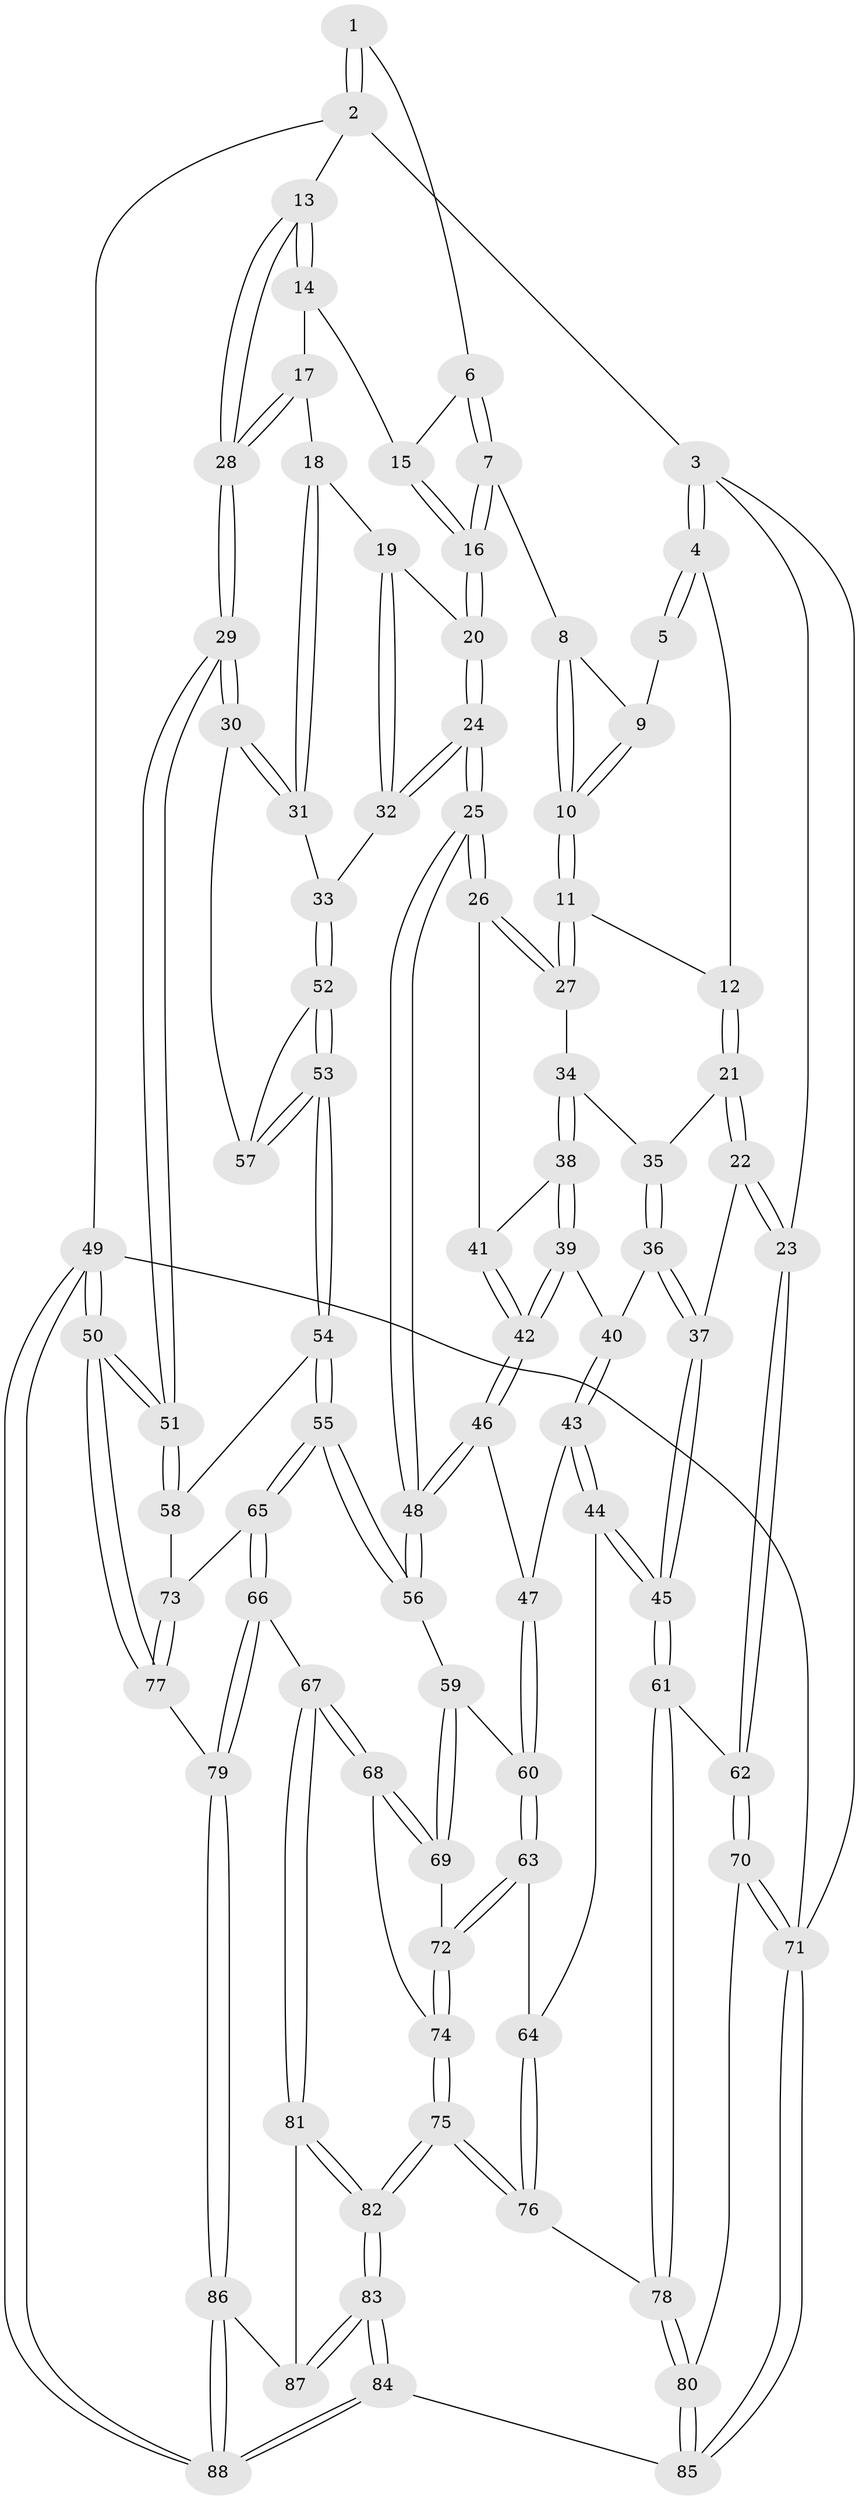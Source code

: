 // coarse degree distribution, {4: 0.07936507936507936, 3: 0.7619047619047619, 2: 0.07936507936507936, 5: 0.06349206349206349, 6: 0.015873015873015872}
// Generated by graph-tools (version 1.1) at 2025/54/03/04/25 22:54:33]
// undirected, 88 vertices, 217 edges
graph export_dot {
  node [color=gray90,style=filled];
  1 [pos="+0.6942514171360944+0"];
  2 [pos="+1+0"];
  3 [pos="+0+0"];
  4 [pos="+0+0"];
  5 [pos="+0.430027791237629+0"];
  6 [pos="+0.67255917880798+0"];
  7 [pos="+0.5963428294868469+0.13739670073583765"];
  8 [pos="+0.5767303259757135+0.13156994059421653"];
  9 [pos="+0.43801124440990236+0"];
  10 [pos="+0.4333936001808258+0.1437390412964336"];
  11 [pos="+0.4125481852449031+0.17344298591605062"];
  12 [pos="+0.08694192937215026+0"];
  13 [pos="+1+0"];
  14 [pos="+0.7458347270073064+0.13568767705542126"];
  15 [pos="+0.7375497016263622+0.1318795884077302"];
  16 [pos="+0.613442084140031+0.16657830085118305"];
  17 [pos="+0.7677558026013245+0.17896940693412733"];
  18 [pos="+0.7609998523032526+0.20131763788715573"];
  19 [pos="+0.7434634778464252+0.2177245742728793"];
  20 [pos="+0.6138103432067408+0.17454228881406283"];
  21 [pos="+0.1607146872605165+0.17763788261782162"];
  22 [pos="+0+0.3920308674110459"];
  23 [pos="+0+0.40662217316752913"];
  24 [pos="+0.5859871602917123+0.3609740687783483"];
  25 [pos="+0.5746295563434513+0.3669460885282931"];
  26 [pos="+0.5256028954988575+0.3357678527233893"];
  27 [pos="+0.4001509339255249+0.22230252798481306"];
  28 [pos="+1+0.1517815254107066"];
  29 [pos="+1+0.25139072826481695"];
  30 [pos="+1+0.3060812526537098"];
  31 [pos="+0.8634646739790518+0.3176693362033729"];
  32 [pos="+0.6726197950014079+0.3626771396696154"];
  33 [pos="+0.7070639260366236+0.37438851919172156"];
  34 [pos="+0.3349037197558657+0.2473743677097142"];
  35 [pos="+0.19810379856039884+0.21067268973977002"];
  36 [pos="+0.19647981082155014+0.37524489912612974"];
  37 [pos="+0.08865720659248218+0.43602189276897285"];
  38 [pos="+0.31782603359623224+0.3472239057558855"];
  39 [pos="+0.3147444972838412+0.352609936587366"];
  40 [pos="+0.2615376289893862+0.398371214706698"];
  41 [pos="+0.3847166785326849+0.37309695754640343"];
  42 [pos="+0.3775600220370071+0.44390540399217887"];
  43 [pos="+0.28625711538045145+0.48901789052022937"];
  44 [pos="+0.23342971768324405+0.5966251551951982"];
  45 [pos="+0.20241735352974494+0.6105403825163824"];
  46 [pos="+0.3799539265626977+0.4509486567939776"];
  47 [pos="+0.3393080260971145+0.4733913395285706"];
  48 [pos="+0.5352894747623953+0.46927296471437085"];
  49 [pos="+1+1"];
  50 [pos="+1+0.6979174987459404"];
  51 [pos="+1+0.6839193669222043"];
  52 [pos="+0.7554169017995158+0.4564350281608085"];
  53 [pos="+0.8012947069758568+0.5414699086835304"];
  54 [pos="+0.8027185597107751+0.5717338687285458"];
  55 [pos="+0.702183250479395+0.6480395479749378"];
  56 [pos="+0.5354520819942394+0.48251556339498647"];
  57 [pos="+0.9473224487521298+0.37740078438499464"];
  58 [pos="+0.8720707826821231+0.5974801777109158"];
  59 [pos="+0.5062731572543334+0.5237928831603728"];
  60 [pos="+0.42783442869591864+0.5872257361425142"];
  61 [pos="+0.18104295117100774+0.6475912990007517"];
  62 [pos="+0+0.5532668590349422"];
  63 [pos="+0.397697205173811+0.6195043426938145"];
  64 [pos="+0.33532089761814526+0.6164019246969333"];
  65 [pos="+0.6994990732692936+0.6594136075830421"];
  66 [pos="+0.6779957066859843+0.7303238442348345"];
  67 [pos="+0.6383789378633741+0.7534684475122243"];
  68 [pos="+0.5527398698668715+0.7173771121670038"];
  69 [pos="+0.536188808275168+0.6912572188694177"];
  70 [pos="+0+0.8584959108701873"];
  71 [pos="+0+1"];
  72 [pos="+0.4028730979406463+0.6309185170349512"];
  73 [pos="+0.8418538394794458+0.7117444134450601"];
  74 [pos="+0.42387804508399596+0.7512571094506287"];
  75 [pos="+0.3941609936874588+0.8122269962393112"];
  76 [pos="+0.3451274752569079+0.774144589248351"];
  77 [pos="+0.8955430370583862+0.8263951527949954"];
  78 [pos="+0.17493117221114485+0.691877639552024"];
  79 [pos="+0.8420657044995732+0.8565103908424344"];
  80 [pos="+0.12181095741516786+0.7994870733884825"];
  81 [pos="+0.6157707372199965+0.7999359507541757"];
  82 [pos="+0.4090582148587708+0.9801085607063451"];
  83 [pos="+0.37621804300456935+1"];
  84 [pos="+0.348833219547684+1"];
  85 [pos="+0.34246201774015234+1"];
  86 [pos="+0.808118367005181+0.9972345079814721"];
  87 [pos="+0.6769694922880989+0.933220608285804"];
  88 [pos="+0.8520350449831275+1"];
  1 -- 2;
  1 -- 2;
  1 -- 6;
  2 -- 3;
  2 -- 13;
  2 -- 49;
  3 -- 4;
  3 -- 4;
  3 -- 23;
  3 -- 71;
  4 -- 5;
  4 -- 5;
  4 -- 12;
  5 -- 9;
  6 -- 7;
  6 -- 7;
  6 -- 15;
  7 -- 8;
  7 -- 16;
  7 -- 16;
  8 -- 9;
  8 -- 10;
  8 -- 10;
  9 -- 10;
  9 -- 10;
  10 -- 11;
  10 -- 11;
  11 -- 12;
  11 -- 27;
  11 -- 27;
  12 -- 21;
  12 -- 21;
  13 -- 14;
  13 -- 14;
  13 -- 28;
  13 -- 28;
  14 -- 15;
  14 -- 17;
  15 -- 16;
  15 -- 16;
  16 -- 20;
  16 -- 20;
  17 -- 18;
  17 -- 28;
  17 -- 28;
  18 -- 19;
  18 -- 31;
  18 -- 31;
  19 -- 20;
  19 -- 32;
  19 -- 32;
  20 -- 24;
  20 -- 24;
  21 -- 22;
  21 -- 22;
  21 -- 35;
  22 -- 23;
  22 -- 23;
  22 -- 37;
  23 -- 62;
  23 -- 62;
  24 -- 25;
  24 -- 25;
  24 -- 32;
  24 -- 32;
  25 -- 26;
  25 -- 26;
  25 -- 48;
  25 -- 48;
  26 -- 27;
  26 -- 27;
  26 -- 41;
  27 -- 34;
  28 -- 29;
  28 -- 29;
  29 -- 30;
  29 -- 30;
  29 -- 51;
  29 -- 51;
  30 -- 31;
  30 -- 31;
  30 -- 57;
  31 -- 33;
  32 -- 33;
  33 -- 52;
  33 -- 52;
  34 -- 35;
  34 -- 38;
  34 -- 38;
  35 -- 36;
  35 -- 36;
  36 -- 37;
  36 -- 37;
  36 -- 40;
  37 -- 45;
  37 -- 45;
  38 -- 39;
  38 -- 39;
  38 -- 41;
  39 -- 40;
  39 -- 42;
  39 -- 42;
  40 -- 43;
  40 -- 43;
  41 -- 42;
  41 -- 42;
  42 -- 46;
  42 -- 46;
  43 -- 44;
  43 -- 44;
  43 -- 47;
  44 -- 45;
  44 -- 45;
  44 -- 64;
  45 -- 61;
  45 -- 61;
  46 -- 47;
  46 -- 48;
  46 -- 48;
  47 -- 60;
  47 -- 60;
  48 -- 56;
  48 -- 56;
  49 -- 50;
  49 -- 50;
  49 -- 88;
  49 -- 88;
  49 -- 71;
  50 -- 51;
  50 -- 51;
  50 -- 77;
  50 -- 77;
  51 -- 58;
  51 -- 58;
  52 -- 53;
  52 -- 53;
  52 -- 57;
  53 -- 54;
  53 -- 54;
  53 -- 57;
  53 -- 57;
  54 -- 55;
  54 -- 55;
  54 -- 58;
  55 -- 56;
  55 -- 56;
  55 -- 65;
  55 -- 65;
  56 -- 59;
  58 -- 73;
  59 -- 60;
  59 -- 69;
  59 -- 69;
  60 -- 63;
  60 -- 63;
  61 -- 62;
  61 -- 78;
  61 -- 78;
  62 -- 70;
  62 -- 70;
  63 -- 64;
  63 -- 72;
  63 -- 72;
  64 -- 76;
  64 -- 76;
  65 -- 66;
  65 -- 66;
  65 -- 73;
  66 -- 67;
  66 -- 79;
  66 -- 79;
  67 -- 68;
  67 -- 68;
  67 -- 81;
  67 -- 81;
  68 -- 69;
  68 -- 69;
  68 -- 74;
  69 -- 72;
  70 -- 71;
  70 -- 71;
  70 -- 80;
  71 -- 85;
  71 -- 85;
  72 -- 74;
  72 -- 74;
  73 -- 77;
  73 -- 77;
  74 -- 75;
  74 -- 75;
  75 -- 76;
  75 -- 76;
  75 -- 82;
  75 -- 82;
  76 -- 78;
  77 -- 79;
  78 -- 80;
  78 -- 80;
  79 -- 86;
  79 -- 86;
  80 -- 85;
  80 -- 85;
  81 -- 82;
  81 -- 82;
  81 -- 87;
  82 -- 83;
  82 -- 83;
  83 -- 84;
  83 -- 84;
  83 -- 87;
  83 -- 87;
  84 -- 85;
  84 -- 88;
  84 -- 88;
  86 -- 87;
  86 -- 88;
  86 -- 88;
}
